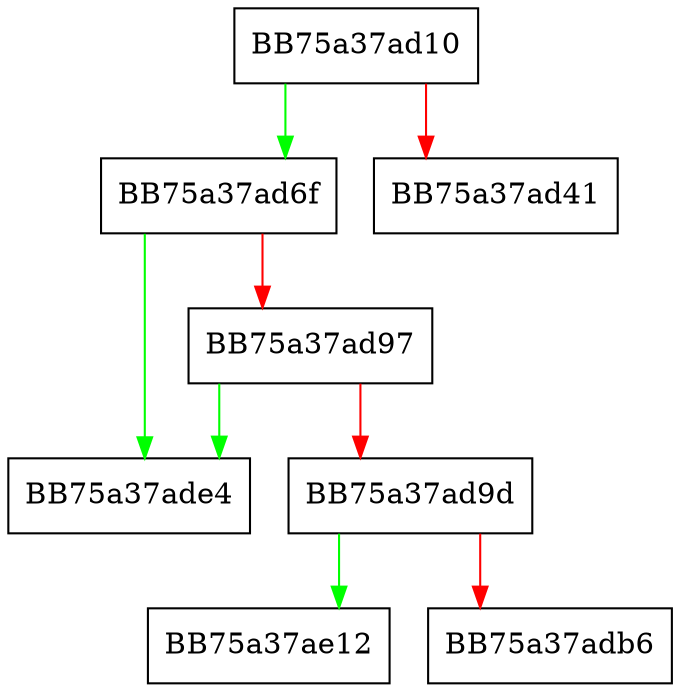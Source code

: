 digraph Finalize {
  node [shape="box"];
  graph [splines=ortho];
  BB75a37ad10 -> BB75a37ad6f [color="green"];
  BB75a37ad10 -> BB75a37ad41 [color="red"];
  BB75a37ad6f -> BB75a37ade4 [color="green"];
  BB75a37ad6f -> BB75a37ad97 [color="red"];
  BB75a37ad97 -> BB75a37ade4 [color="green"];
  BB75a37ad97 -> BB75a37ad9d [color="red"];
  BB75a37ad9d -> BB75a37ae12 [color="green"];
  BB75a37ad9d -> BB75a37adb6 [color="red"];
}